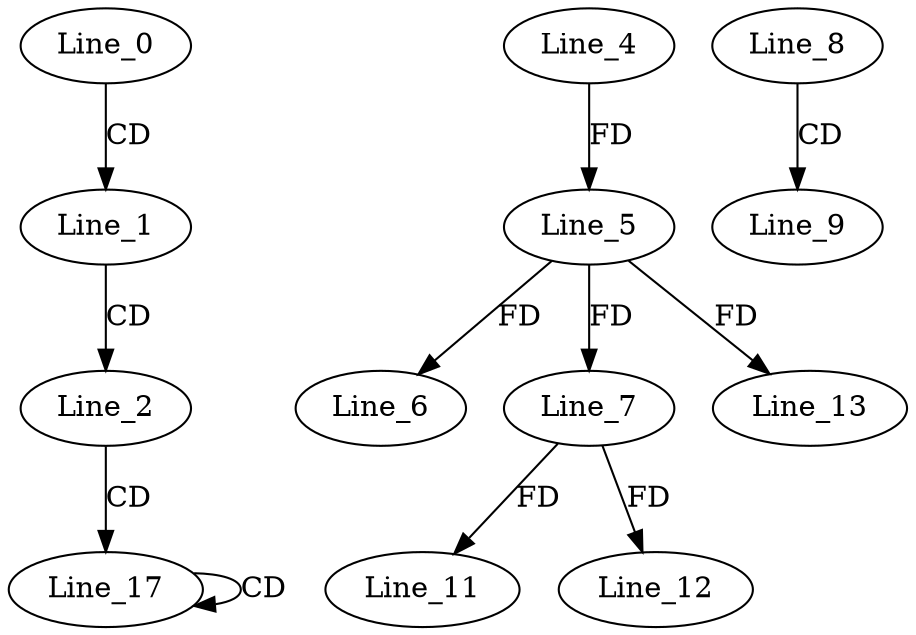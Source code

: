 digraph G {
  Line_0;
  Line_1;
  Line_2;
  Line_4;
  Line_5;
  Line_5;
  Line_6;
  Line_7;
  Line_8;
  Line_9;
  Line_7;
  Line_11;
  Line_12;
  Line_13;
  Line_17;
  Line_17;
  Line_0 -> Line_1 [ label="CD" ];
  Line_1 -> Line_2 [ label="CD" ];
  Line_4 -> Line_5 [ label="FD" ];
  Line_5 -> Line_6 [ label="FD" ];
  Line_5 -> Line_7 [ label="FD" ];
  Line_8 -> Line_9 [ label="CD" ];
  Line_7 -> Line_11 [ label="FD" ];
  Line_7 -> Line_12 [ label="FD" ];
  Line_5 -> Line_13 [ label="FD" ];
  Line_2 -> Line_17 [ label="CD" ];
  Line_17 -> Line_17 [ label="CD" ];
}
